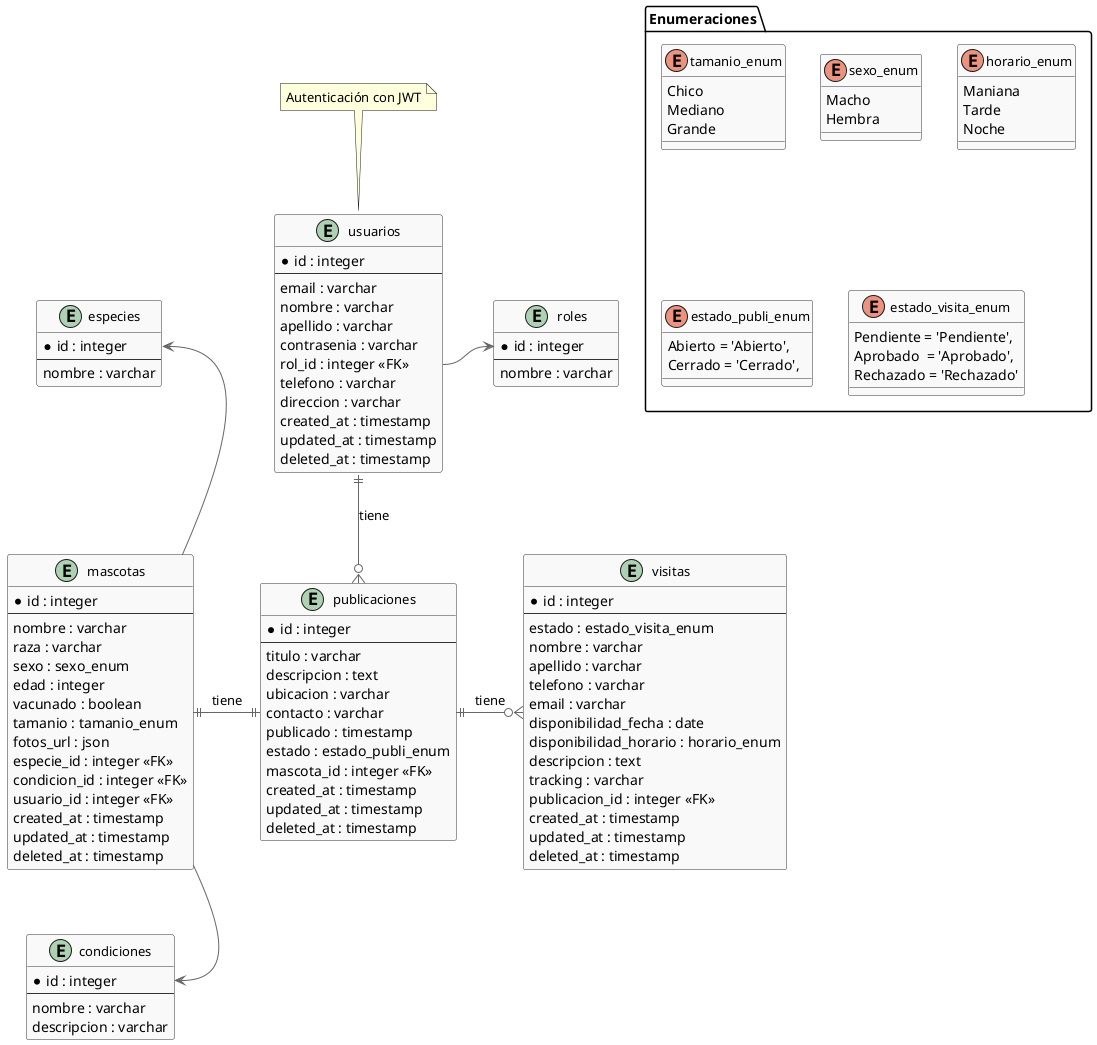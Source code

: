 @startuml diagrama ER AdpotAR

' Configuración 

skinparam class {
    BackgroundColor #f9f9f9
    BorderColor #333333
    ArrowColor #666666
    FontSize 13
    Linetype ortho
}

entity mascotas {
  * id : integer
  --
  nombre : varchar
  raza : varchar
  sexo : sexo_enum
  edad : integer
  vacunado : boolean
  tamanio : tamanio_enum
  fotos_url : json
  especie_id : integer <<FK>>
  condicion_id : integer <<FK>>
  usuario_id : integer <<FK>>
  created_at : timestamp
  updated_at : timestamp
  deleted_at : timestamp
}

entity publicaciones {
  * id : integer
  --
  titulo : varchar
  descripcion : text
  ubicacion : varchar
  contacto : varchar
  publicado : timestamp
  estado : estado_publi_enum
  mascota_id : integer <<FK>>
  created_at : timestamp
  updated_at : timestamp
  deleted_at : timestamp
}

entity usuarios {
  * id : integer
  --
  email : varchar
  nombre : varchar
  apellido : varchar
  contrasenia : varchar
  rol_id : integer <<FK>>
  telefono : varchar
  direccion : varchar
  created_at : timestamp
  updated_at : timestamp
  deleted_at : timestamp
}

entity visitas {
  * id : integer
  --
  estado : estado_visita_enum
  nombre : varchar
  apellido : varchar
  telefono : varchar
  email : varchar
  disponibilidad_fecha : date
  disponibilidad_horario : horario_enum
  descripcion : text
  tracking : varchar
  publicacion_id : integer <<FK>>
  created_at : timestamp
  updated_at : timestamp
  deleted_at : timestamp
}

entity condiciones {
  * id : integer
  --
  nombre : varchar
  descripcion : varchar
}

entity especies {
  * id : integer
  --
  nombre : varchar
}

entity roles {
  * id : integer
  --
  nombre : varchar
}

' Relaciones
mascotas -up-> especies::id
mascotas -down-> condiciones::id
'mascotas::usuario_id --> usuarios::id

'publicaciones::mascota_id --> mascotas::id

usuarios::rol_id -right-> roles::id

'visitas::publicacion_id --> publicaciones::id

usuarios ||--o{ publicaciones : tiene
publicaciones ||-l-|| mascotas : tiene
publicaciones ||-r-o{ visitas : tiene

' Notas
note top of usuarios
Autenticación con JWT
end note

' Enums
package "Enumeraciones" {
    enum tamanio_enum {
    Chico
    Mediano
    Grande
    }

    enum sexo_enum {
    Macho
    Hembra
    }

    enum horario_enum {
    Maniana
    Tarde
    Noche
    }

    enum estado_publi_enum {
    Abierto = 'Abierto',
    Cerrado = 'Cerrado',
    }

    enum estado_visita_enum {
        Pendiente = 'Pendiente',
        Aprobado  = 'Aprobado',
        Rechazado = 'Rechazado'
    }
}
@enduml
